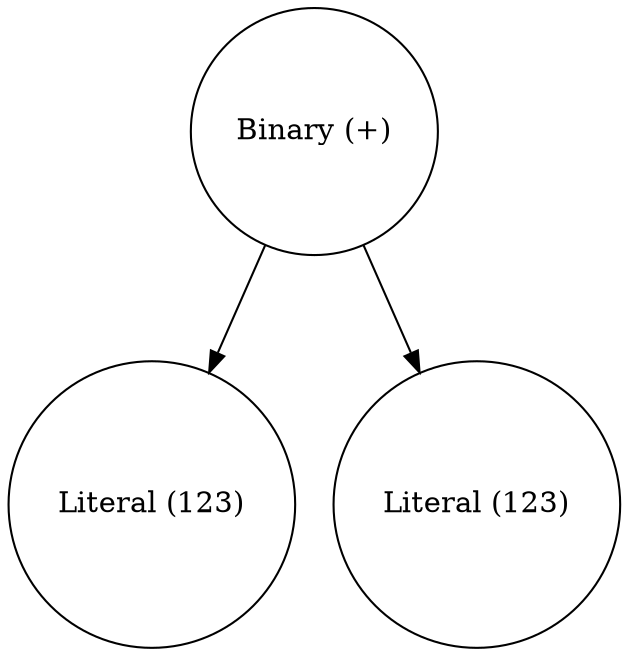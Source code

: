 digraph {
0 [shape="circle" label="Binary (+)"];
1 [shape="circle" label="Literal (123)"];
2 [shape="circle" label="Literal (123)"];
0->1 [label=" "];
0->2 [label=" "];
}
